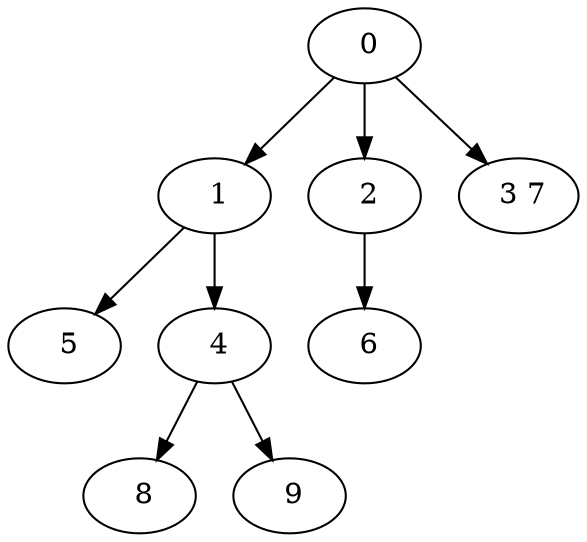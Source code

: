 digraph mytree {
" 0" -> " 1";
" 0" -> " 2";
" 0" -> " 3 7";
" 1" -> " 5";
" 1" -> " 4";
" 2" -> " 6";
" 3 7";
" 5";
" 4" -> " 8";
" 4" -> " 9";
" 6";
" 8";
" 9";
}
